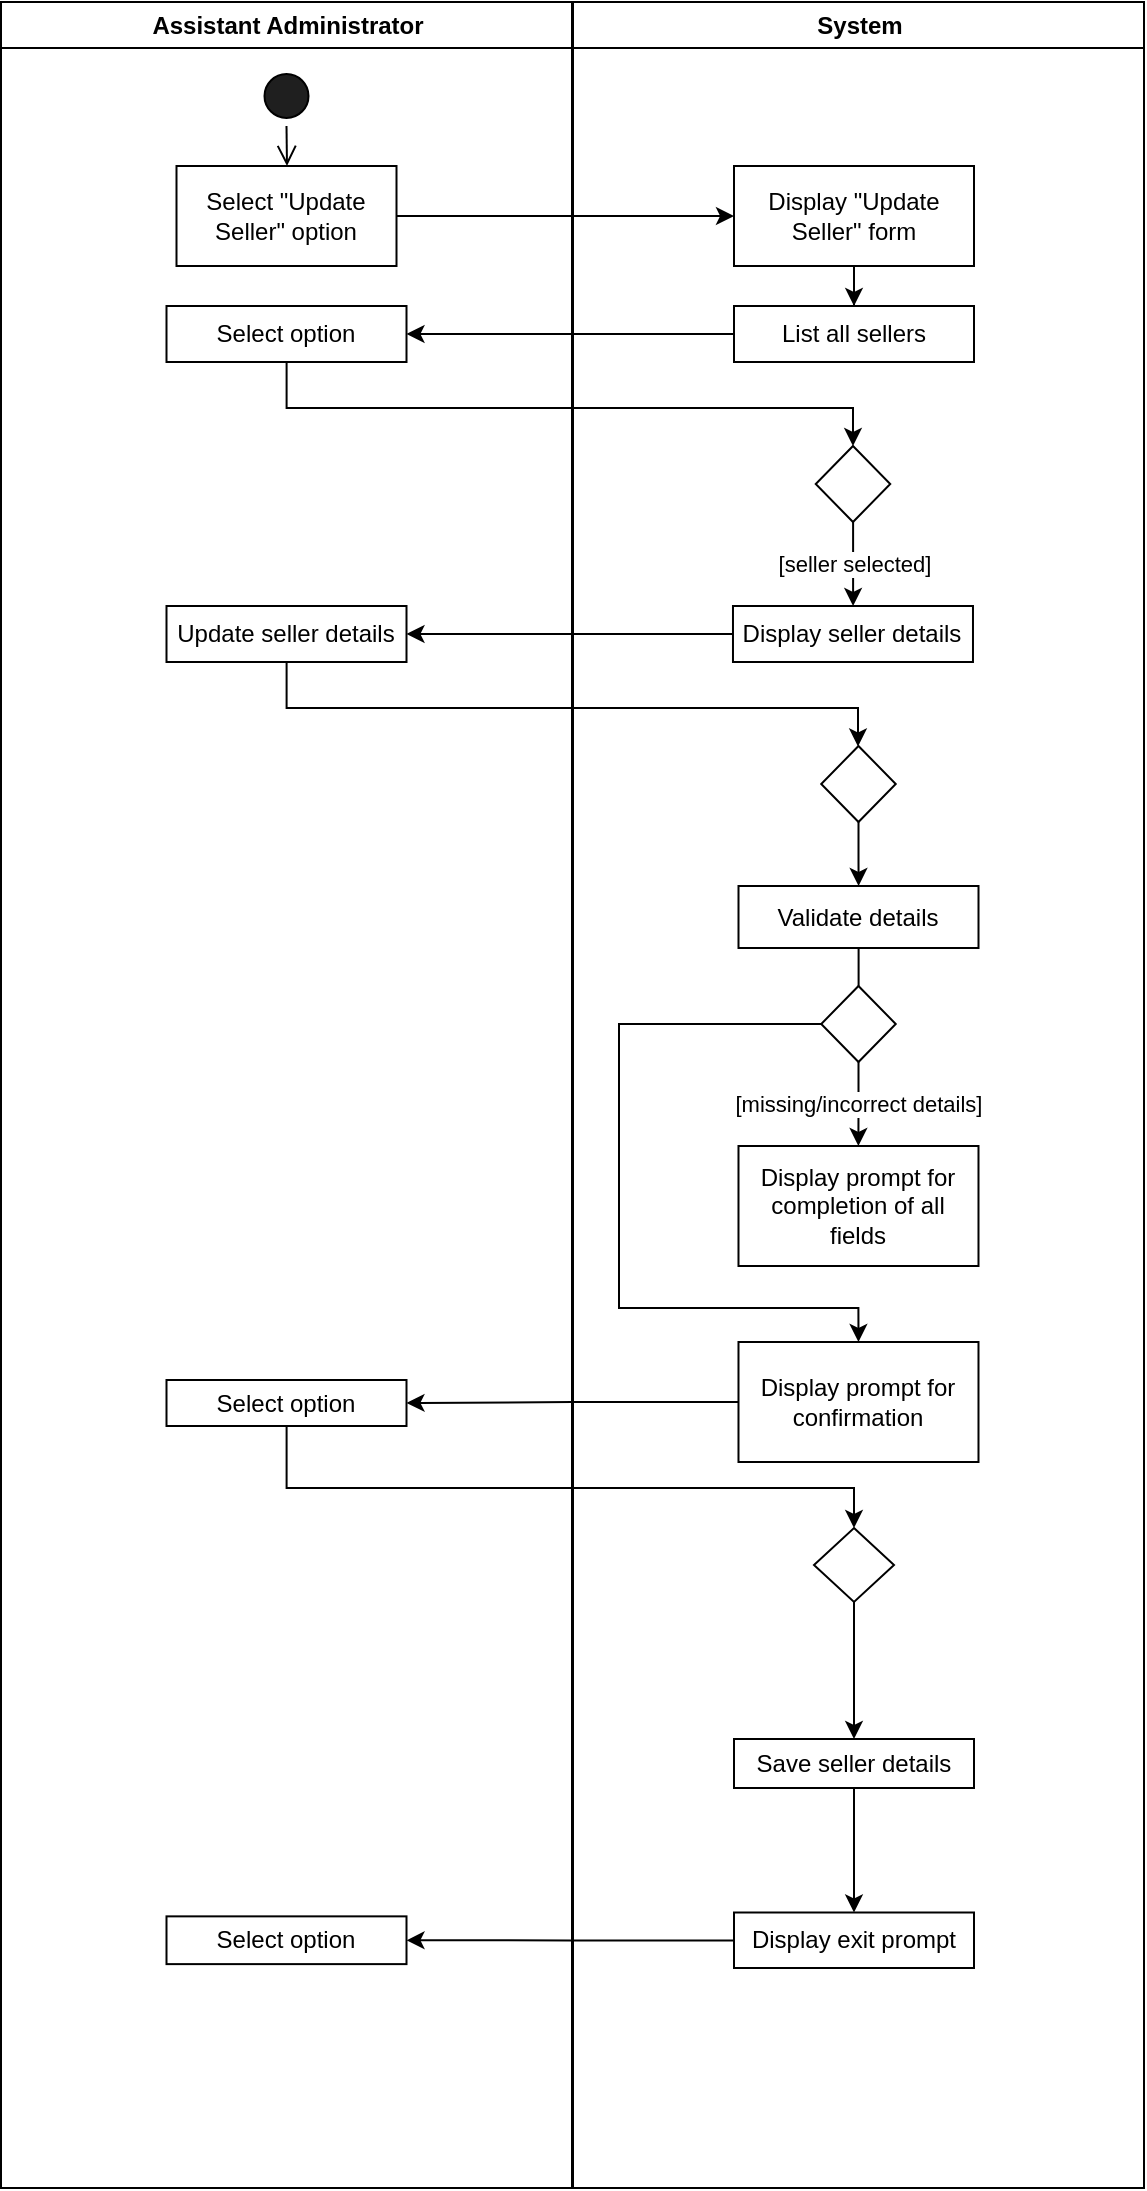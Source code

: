 <mxfile version="20.3.6" type="github">
  <diagram name="Page-1" id="e7e014a7-5840-1c2e-5031-d8a46d1fe8dd">
    <mxGraphModel dx="956" dy="923" grid="1" gridSize="10" guides="1" tooltips="1" connect="1" arrows="1" fold="1" page="1" pageScale="1" pageWidth="1169" pageHeight="1654" math="0" shadow="0">
      <root>
        <mxCell id="0" />
        <mxCell id="1" parent="0" />
        <mxCell id="2" value="Assistant Administrator" style="swimlane;whiteSpace=wrap;rounded=0;deletable=0;movable=0;expand=1;" parent="1" vertex="1">
          <mxGeometry x="158.5" y="127" width="285.5" height="1093" as="geometry" />
        </mxCell>
        <mxCell id="5" value="" style="ellipse;shape=startState;rounded=0;whiteSpace=wrap;fillColor=#1F1F1F;" parent="2" vertex="1">
          <mxGeometry x="127.75" y="32" width="30" height="30" as="geometry" />
        </mxCell>
        <mxCell id="6" value="" style="edgeStyle=elbowEdgeStyle;elbow=horizontal;verticalAlign=bottom;endArrow=open;endSize=8;endFill=1;rounded=0;exitX=0.5;exitY=1;exitDx=0;exitDy=0;" parent="2" source="5" target="7" edge="1">
          <mxGeometry x="100" y="40" as="geometry">
            <mxPoint x="115" y="110" as="targetPoint" />
            <mxPoint x="140.5" y="90" as="sourcePoint" />
          </mxGeometry>
        </mxCell>
        <mxCell id="7" value="Select &quot;Update Seller&quot; option" style="rounded=0;whiteSpace=wrap;" parent="2" vertex="1">
          <mxGeometry x="87.75" y="82" width="110" height="50" as="geometry" />
        </mxCell>
        <mxCell id="bqYrFDz9AfAW0xV19m9E-46" value="Select option" style="whiteSpace=wrap;html=1;rounded=0;" parent="2" vertex="1">
          <mxGeometry x="82.75" y="152" width="120" height="28" as="geometry" />
        </mxCell>
        <mxCell id="VSnS6wqzOySut8PEu_Ir-9" value="Update seller details" style="whiteSpace=wrap;html=1;rounded=0;" vertex="1" parent="2">
          <mxGeometry x="82.75" y="302" width="120" height="28" as="geometry" />
        </mxCell>
        <mxCell id="VSnS6wqzOySut8PEu_Ir-27" value="Select option" style="whiteSpace=wrap;html=1;rounded=0;" vertex="1" parent="2">
          <mxGeometry x="82.75" y="689" width="120" height="23" as="geometry" />
        </mxCell>
        <mxCell id="3" value="System" style="swimlane;whiteSpace=wrap;rounded=0;deletable=0;movable=0;expand=1;" parent="1" vertex="1">
          <mxGeometry x="444.5" y="127" width="285.5" height="1093" as="geometry" />
        </mxCell>
        <mxCell id="bqYrFDz9AfAW0xV19m9E-45" value="" style="edgeStyle=orthogonalEdgeStyle;rounded=0;orthogonalLoop=1;jettySize=auto;html=1;" parent="3" source="bqYrFDz9AfAW0xV19m9E-42" target="bqYrFDz9AfAW0xV19m9E-44" edge="1">
          <mxGeometry relative="1" as="geometry" />
        </mxCell>
        <mxCell id="bqYrFDz9AfAW0xV19m9E-42" value="Display &quot;Update Seller&quot; form" style="whiteSpace=wrap;html=1;rounded=0;" parent="3" vertex="1">
          <mxGeometry x="80.5" y="82" width="120" height="50" as="geometry" />
        </mxCell>
        <mxCell id="bqYrFDz9AfAW0xV19m9E-44" value="List all sellers" style="whiteSpace=wrap;html=1;rounded=0;" parent="3" vertex="1">
          <mxGeometry x="80.5" y="152" width="120" height="28" as="geometry" />
        </mxCell>
        <object label="[seller selected]" id="VSnS6wqzOySut8PEu_Ir-8">
          <mxCell style="edgeStyle=orthogonalEdgeStyle;rounded=0;orthogonalLoop=1;jettySize=auto;html=1;" edge="1" parent="3" source="bqYrFDz9AfAW0xV19m9E-48" target="VSnS6wqzOySut8PEu_Ir-7">
            <mxGeometry relative="1" as="geometry">
              <Array as="points">
                <mxPoint x="140" y="282" />
                <mxPoint x="140" y="282" />
              </Array>
            </mxGeometry>
          </mxCell>
        </object>
        <mxCell id="bqYrFDz9AfAW0xV19m9E-48" value="" style="rhombus;whiteSpace=wrap;html=1;rounded=0;" parent="3" vertex="1">
          <mxGeometry x="121.37" y="222" width="37.25" height="38" as="geometry" />
        </mxCell>
        <mxCell id="VSnS6wqzOySut8PEu_Ir-7" value="Display seller details" style="whiteSpace=wrap;html=1;rounded=0;" vertex="1" parent="3">
          <mxGeometry x="79.99" y="302" width="120" height="28" as="geometry" />
        </mxCell>
        <mxCell id="VSnS6wqzOySut8PEu_Ir-14" value="" style="edgeStyle=orthogonalEdgeStyle;rounded=0;orthogonalLoop=1;jettySize=auto;html=1;" edge="1" parent="3" source="VSnS6wqzOySut8PEu_Ir-11" target="VSnS6wqzOySut8PEu_Ir-13">
          <mxGeometry relative="1" as="geometry" />
        </mxCell>
        <mxCell id="VSnS6wqzOySut8PEu_Ir-11" value="" style="rhombus;whiteSpace=wrap;html=1;rounded=0;" vertex="1" parent="3">
          <mxGeometry x="124.12" y="372" width="37.25" height="38" as="geometry" />
        </mxCell>
        <mxCell id="VSnS6wqzOySut8PEu_Ir-16" value="" style="edgeStyle=orthogonalEdgeStyle;rounded=0;orthogonalLoop=1;jettySize=auto;html=1;entryX=0.5;entryY=0;entryDx=0;entryDy=0;" edge="1" parent="3" source="VSnS6wqzOySut8PEu_Ir-13" target="VSnS6wqzOySut8PEu_Ir-15">
          <mxGeometry relative="1" as="geometry" />
        </mxCell>
        <mxCell id="VSnS6wqzOySut8PEu_Ir-13" value="Validate details" style="whiteSpace=wrap;html=1;rounded=0;" vertex="1" parent="3">
          <mxGeometry x="82.75" y="442" width="120" height="31" as="geometry" />
        </mxCell>
        <mxCell id="VSnS6wqzOySut8PEu_Ir-18" value="[missing/incorrect details]" style="edgeStyle=orthogonalEdgeStyle;rounded=0;orthogonalLoop=1;jettySize=auto;html=1;" edge="1" parent="3" source="VSnS6wqzOySut8PEu_Ir-15" target="VSnS6wqzOySut8PEu_Ir-17">
          <mxGeometry relative="1" as="geometry" />
        </mxCell>
        <mxCell id="VSnS6wqzOySut8PEu_Ir-15" value="" style="rhombus;whiteSpace=wrap;html=1;rounded=0;" vertex="1" parent="3">
          <mxGeometry x="124.12" y="492" width="37.25" height="38" as="geometry" />
        </mxCell>
        <mxCell id="VSnS6wqzOySut8PEu_Ir-17" value="Display prompt for completion of all fields" style="whiteSpace=wrap;html=1;rounded=0;" vertex="1" parent="3">
          <mxGeometry x="82.745" y="572" width="120" height="60" as="geometry" />
        </mxCell>
        <mxCell id="VSnS6wqzOySut8PEu_Ir-25" value="Display prompt for confirmation" style="whiteSpace=wrap;html=1;rounded=0;" vertex="1" parent="3">
          <mxGeometry x="82.745" y="670" width="120" height="60" as="geometry" />
        </mxCell>
        <mxCell id="VSnS6wqzOySut8PEu_Ir-26" value="" style="edgeStyle=orthogonalEdgeStyle;rounded=0;orthogonalLoop=1;jettySize=auto;html=1;entryX=0.5;entryY=0;entryDx=0;entryDy=0;" edge="1" parent="3" source="VSnS6wqzOySut8PEu_Ir-15" target="VSnS6wqzOySut8PEu_Ir-25">
          <mxGeometry relative="1" as="geometry">
            <Array as="points">
              <mxPoint x="23" y="511" />
              <mxPoint x="23" y="653" />
              <mxPoint x="143" y="653" />
            </Array>
          </mxGeometry>
        </mxCell>
        <mxCell id="VSnS6wqzOySut8PEu_Ir-29" value="" style="rhombus;whiteSpace=wrap;html=1;rounded=0;" vertex="1" parent="3">
          <mxGeometry x="120.5" y="763" width="40" height="37" as="geometry" />
        </mxCell>
        <mxCell id="bqYrFDz9AfAW0xV19m9E-43" value="" style="edgeStyle=orthogonalEdgeStyle;rounded=0;orthogonalLoop=1;jettySize=auto;html=1;" parent="1" source="7" target="bqYrFDz9AfAW0xV19m9E-42" edge="1">
          <mxGeometry relative="1" as="geometry" />
        </mxCell>
        <mxCell id="bqYrFDz9AfAW0xV19m9E-47" value="" style="edgeStyle=orthogonalEdgeStyle;rounded=0;orthogonalLoop=1;jettySize=auto;html=1;" parent="1" source="bqYrFDz9AfAW0xV19m9E-44" target="bqYrFDz9AfAW0xV19m9E-46" edge="1">
          <mxGeometry relative="1" as="geometry" />
        </mxCell>
        <mxCell id="bqYrFDz9AfAW0xV19m9E-49" value="" style="edgeStyle=orthogonalEdgeStyle;rounded=0;orthogonalLoop=1;jettySize=auto;html=1;entryX=0.5;entryY=0;entryDx=0;entryDy=0;" parent="1" source="bqYrFDz9AfAW0xV19m9E-46" target="bqYrFDz9AfAW0xV19m9E-48" edge="1">
          <mxGeometry relative="1" as="geometry">
            <Array as="points">
              <mxPoint x="301" y="330" />
              <mxPoint x="585" y="330" />
            </Array>
          </mxGeometry>
        </mxCell>
        <mxCell id="VSnS6wqzOySut8PEu_Ir-10" value="" style="edgeStyle=orthogonalEdgeStyle;rounded=0;orthogonalLoop=1;jettySize=auto;html=1;" edge="1" parent="1" source="VSnS6wqzOySut8PEu_Ir-7" target="VSnS6wqzOySut8PEu_Ir-9">
          <mxGeometry relative="1" as="geometry" />
        </mxCell>
        <mxCell id="VSnS6wqzOySut8PEu_Ir-12" value="" style="edgeStyle=orthogonalEdgeStyle;rounded=0;orthogonalLoop=1;jettySize=auto;html=1;" edge="1" parent="1" source="VSnS6wqzOySut8PEu_Ir-9" target="VSnS6wqzOySut8PEu_Ir-11">
          <mxGeometry relative="1" as="geometry">
            <Array as="points">
              <mxPoint x="301" y="480" />
              <mxPoint x="587" y="480" />
            </Array>
          </mxGeometry>
        </mxCell>
        <mxCell id="VSnS6wqzOySut8PEu_Ir-28" value="" style="edgeStyle=orthogonalEdgeStyle;rounded=0;orthogonalLoop=1;jettySize=auto;html=1;" edge="1" parent="1" source="VSnS6wqzOySut8PEu_Ir-25" target="VSnS6wqzOySut8PEu_Ir-27">
          <mxGeometry relative="1" as="geometry" />
        </mxCell>
        <mxCell id="VSnS6wqzOySut8PEu_Ir-30" value="" style="edgeStyle=orthogonalEdgeStyle;rounded=0;orthogonalLoop=1;jettySize=auto;html=1;" edge="1" parent="1" source="VSnS6wqzOySut8PEu_Ir-27" target="VSnS6wqzOySut8PEu_Ir-29">
          <mxGeometry relative="1" as="geometry">
            <Array as="points">
              <mxPoint x="301" y="870" />
              <mxPoint x="585" y="870" />
            </Array>
          </mxGeometry>
        </mxCell>
        <mxCell id="VSnS6wqzOySut8PEu_Ir-34" value="" style="edgeStyle=orthogonalEdgeStyle;rounded=0;orthogonalLoop=1;jettySize=auto;html=1;" edge="1" parent="1" source="VSnS6wqzOySut8PEu_Ir-31" target="VSnS6wqzOySut8PEu_Ir-33">
          <mxGeometry relative="1" as="geometry" />
        </mxCell>
        <mxCell id="VSnS6wqzOySut8PEu_Ir-31" value="Save seller details" style="whiteSpace=wrap;html=1;rounded=0;" vertex="1" parent="1">
          <mxGeometry x="525" y="995.5" width="120" height="24.5" as="geometry" />
        </mxCell>
        <mxCell id="VSnS6wqzOySut8PEu_Ir-32" value="" style="edgeStyle=orthogonalEdgeStyle;rounded=0;orthogonalLoop=1;jettySize=auto;html=1;" edge="1" parent="1" source="VSnS6wqzOySut8PEu_Ir-29" target="VSnS6wqzOySut8PEu_Ir-31">
          <mxGeometry relative="1" as="geometry" />
        </mxCell>
        <mxCell id="VSnS6wqzOySut8PEu_Ir-36" value="" style="edgeStyle=orthogonalEdgeStyle;rounded=0;orthogonalLoop=1;jettySize=auto;html=1;" edge="1" parent="1" source="VSnS6wqzOySut8PEu_Ir-33" target="VSnS6wqzOySut8PEu_Ir-35">
          <mxGeometry relative="1" as="geometry" />
        </mxCell>
        <mxCell id="VSnS6wqzOySut8PEu_Ir-33" value="Display exit prompt" style="whiteSpace=wrap;html=1;rounded=0;" vertex="1" parent="1">
          <mxGeometry x="525" y="1082.25" width="120" height="27.75" as="geometry" />
        </mxCell>
        <mxCell id="VSnS6wqzOySut8PEu_Ir-35" value="Select option" style="whiteSpace=wrap;html=1;rounded=0;" vertex="1" parent="1">
          <mxGeometry x="241.25" y="1084.18" width="120" height="23.88" as="geometry" />
        </mxCell>
      </root>
    </mxGraphModel>
  </diagram>
</mxfile>
